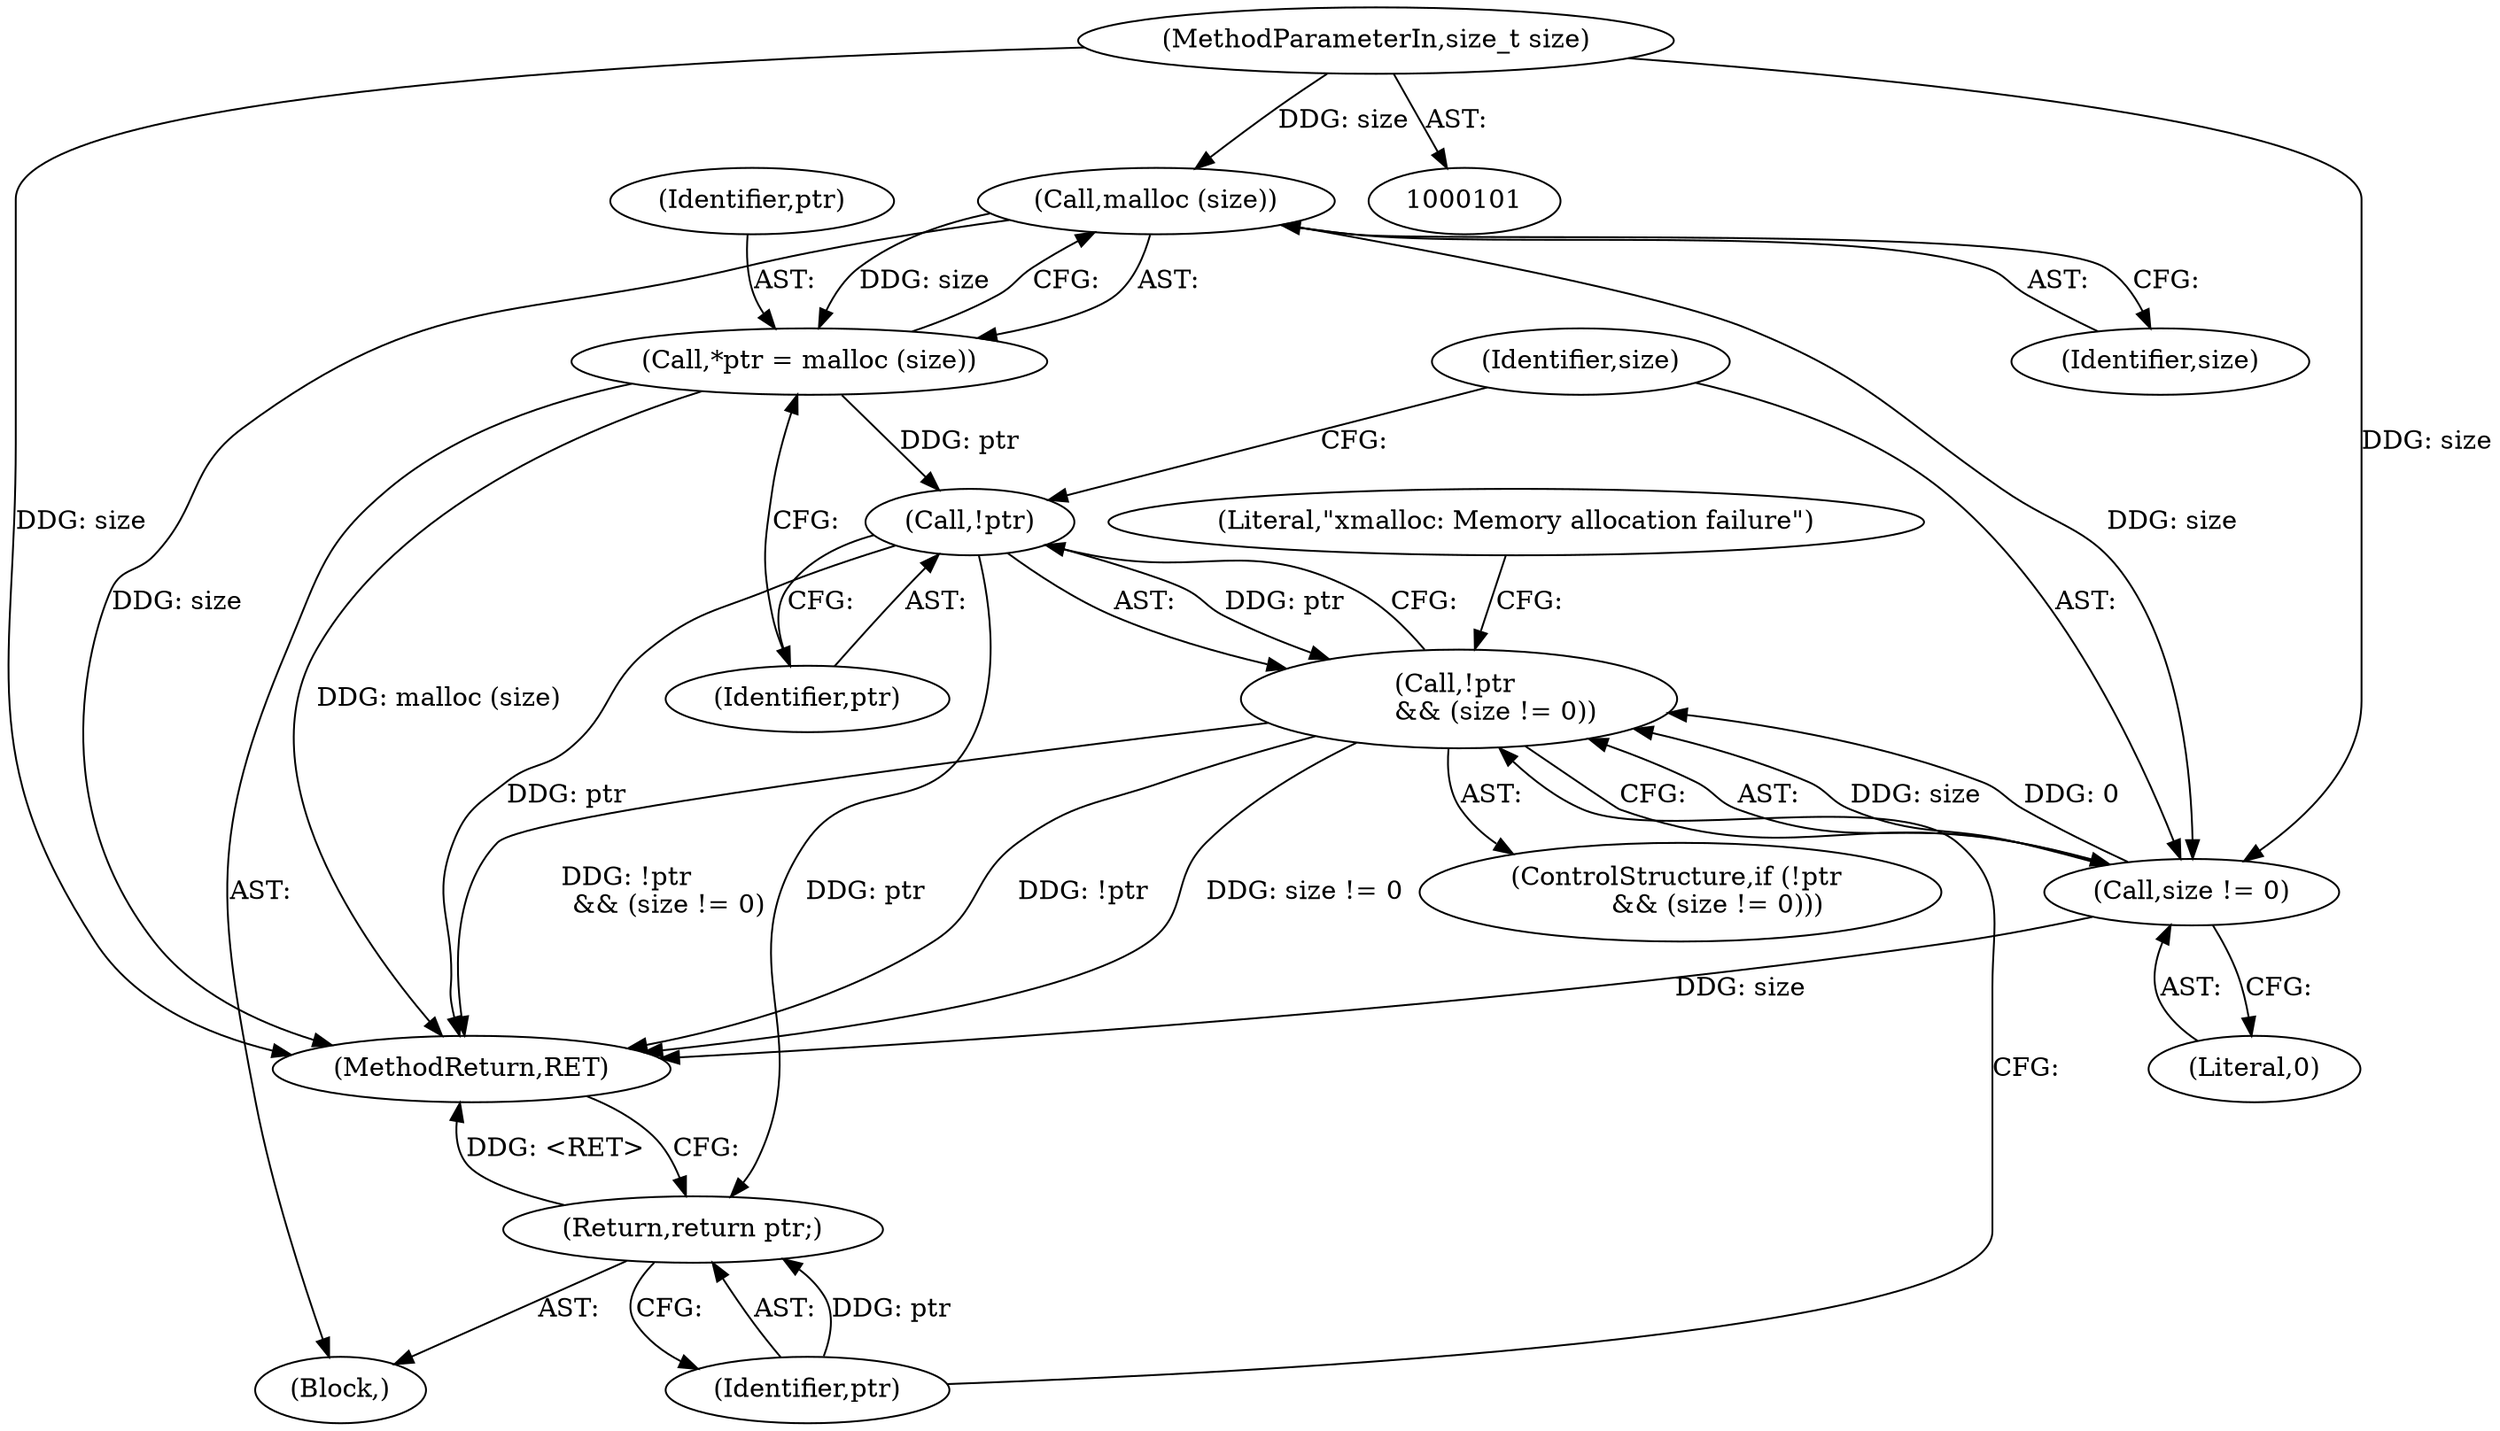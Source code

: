 digraph "1_tnef_c5044689e50039635e7700fe2472fd632ac77176_4@API" {
"1000107" [label="(Call,malloc (size))"];
"1000102" [label="(MethodParameterIn,size_t size)"];
"1000105" [label="(Call,*ptr = malloc (size))"];
"1000111" [label="(Call,!ptr)"];
"1000110" [label="(Call,!ptr \n         && (size != 0))"];
"1000120" [label="(Return,return ptr;)"];
"1000113" [label="(Call,size != 0)"];
"1000122" [label="(MethodReturn,RET)"];
"1000121" [label="(Identifier,ptr)"];
"1000114" [label="(Identifier,size)"];
"1000106" [label="(Identifier,ptr)"];
"1000105" [label="(Call,*ptr = malloc (size))"];
"1000113" [label="(Call,size != 0)"];
"1000120" [label="(Return,return ptr;)"];
"1000108" [label="(Identifier,size)"];
"1000107" [label="(Call,malloc (size))"];
"1000103" [label="(Block,)"];
"1000112" [label="(Identifier,ptr)"];
"1000110" [label="(Call,!ptr \n         && (size != 0))"];
"1000102" [label="(MethodParameterIn,size_t size)"];
"1000118" [label="(Literal,\"xmalloc: Memory allocation failure\")"];
"1000111" [label="(Call,!ptr)"];
"1000115" [label="(Literal,0)"];
"1000109" [label="(ControlStructure,if (!ptr \n         && (size != 0)))"];
"1000107" -> "1000105"  [label="AST: "];
"1000107" -> "1000108"  [label="CFG: "];
"1000108" -> "1000107"  [label="AST: "];
"1000105" -> "1000107"  [label="CFG: "];
"1000107" -> "1000122"  [label="DDG: size"];
"1000107" -> "1000105"  [label="DDG: size"];
"1000102" -> "1000107"  [label="DDG: size"];
"1000107" -> "1000113"  [label="DDG: size"];
"1000102" -> "1000101"  [label="AST: "];
"1000102" -> "1000122"  [label="DDG: size"];
"1000102" -> "1000113"  [label="DDG: size"];
"1000105" -> "1000103"  [label="AST: "];
"1000106" -> "1000105"  [label="AST: "];
"1000112" -> "1000105"  [label="CFG: "];
"1000105" -> "1000122"  [label="DDG: malloc (size)"];
"1000105" -> "1000111"  [label="DDG: ptr"];
"1000111" -> "1000110"  [label="AST: "];
"1000111" -> "1000112"  [label="CFG: "];
"1000112" -> "1000111"  [label="AST: "];
"1000114" -> "1000111"  [label="CFG: "];
"1000110" -> "1000111"  [label="CFG: "];
"1000111" -> "1000122"  [label="DDG: ptr"];
"1000111" -> "1000110"  [label="DDG: ptr"];
"1000111" -> "1000120"  [label="DDG: ptr"];
"1000110" -> "1000109"  [label="AST: "];
"1000110" -> "1000113"  [label="CFG: "];
"1000113" -> "1000110"  [label="AST: "];
"1000118" -> "1000110"  [label="CFG: "];
"1000121" -> "1000110"  [label="CFG: "];
"1000110" -> "1000122"  [label="DDG: !ptr"];
"1000110" -> "1000122"  [label="DDG: size != 0"];
"1000110" -> "1000122"  [label="DDG: !ptr \n         && (size != 0)"];
"1000113" -> "1000110"  [label="DDG: size"];
"1000113" -> "1000110"  [label="DDG: 0"];
"1000120" -> "1000103"  [label="AST: "];
"1000120" -> "1000121"  [label="CFG: "];
"1000121" -> "1000120"  [label="AST: "];
"1000122" -> "1000120"  [label="CFG: "];
"1000120" -> "1000122"  [label="DDG: <RET>"];
"1000121" -> "1000120"  [label="DDG: ptr"];
"1000113" -> "1000115"  [label="CFG: "];
"1000114" -> "1000113"  [label="AST: "];
"1000115" -> "1000113"  [label="AST: "];
"1000113" -> "1000122"  [label="DDG: size"];
}
